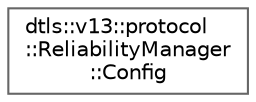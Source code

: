 digraph "Graphical Class Hierarchy"
{
 // LATEX_PDF_SIZE
  bgcolor="transparent";
  edge [fontname=Helvetica,fontsize=10,labelfontname=Helvetica,labelfontsize=10];
  node [fontname=Helvetica,fontsize=10,shape=box,height=0.2,width=0.4];
  rankdir="LR";
  Node0 [id="Node000000",label="dtls::v13::protocol\l::ReliabilityManager\l::Config",height=0.2,width=0.4,color="grey40", fillcolor="white", style="filled",URL="$structdtls_1_1v13_1_1protocol_1_1ReliabilityManager_1_1Config.html",tooltip="Configuration for reliability manager."];
}

